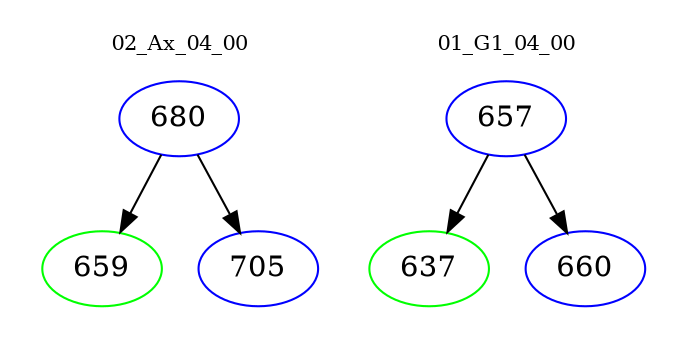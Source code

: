digraph{
subgraph cluster_0 {
color = white
label = "02_Ax_04_00";
fontsize=10;
T0_680 [label="680", color="blue"]
T0_680 -> T0_659 [color="black"]
T0_659 [label="659", color="green"]
T0_680 -> T0_705 [color="black"]
T0_705 [label="705", color="blue"]
}
subgraph cluster_1 {
color = white
label = "01_G1_04_00";
fontsize=10;
T1_657 [label="657", color="blue"]
T1_657 -> T1_637 [color="black"]
T1_637 [label="637", color="green"]
T1_657 -> T1_660 [color="black"]
T1_660 [label="660", color="blue"]
}
}

